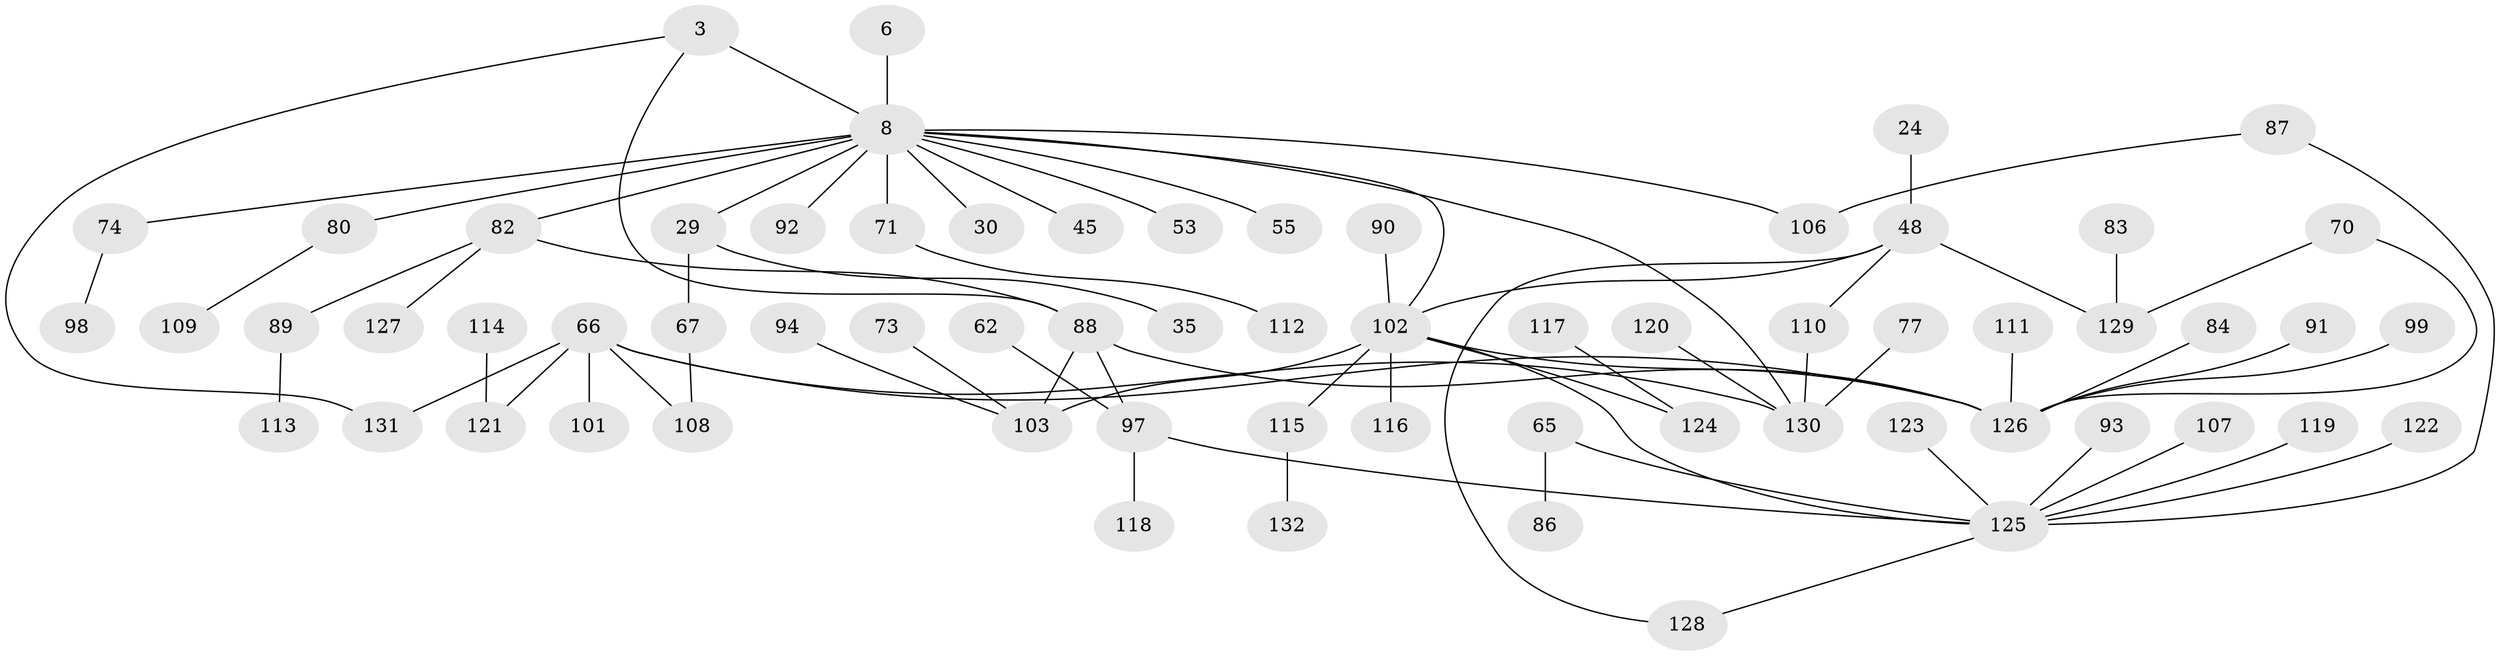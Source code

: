 // original degree distribution, {7: 0.022727272727272728, 2: 0.3181818181818182, 4: 0.06818181818181818, 8: 0.007575757575757576, 10: 0.007575757575757576, 1: 0.4015151515151515, 6: 0.022727272727272728, 3: 0.12121212121212122, 5: 0.030303030303030304}
// Generated by graph-tools (version 1.1) at 2025/42/03/09/25 04:42:04]
// undirected, 66 vertices, 76 edges
graph export_dot {
graph [start="1"]
  node [color=gray90,style=filled];
  3 [super="+2"];
  6;
  8 [super="+1+4"];
  24;
  29 [super="+17"];
  30;
  35;
  45 [super="+40"];
  48 [super="+12+9"];
  53 [super="+19"];
  55;
  62;
  65;
  66 [super="+14+37"];
  67 [super="+33"];
  70;
  71 [super="+59+63"];
  73;
  74;
  77;
  80;
  82 [super="+39"];
  83;
  84;
  86;
  87;
  88 [super="+54+85"];
  89;
  90;
  91;
  92 [super="+50"];
  93;
  94;
  97 [super="+18+75+56"];
  98;
  99;
  101;
  102 [super="+42+68"];
  103 [super="+64"];
  106 [super="+16+60"];
  107;
  108;
  109;
  110;
  111;
  112;
  113;
  114;
  115;
  116;
  117;
  118;
  119;
  120;
  121 [super="+79"];
  122;
  123;
  124 [super="+34+95"];
  125 [super="+100"];
  126 [super="+51+76"];
  127;
  128 [super="+61"];
  129 [super="+96"];
  130 [super="+47+104"];
  131 [super="+105"];
  132;
  3 -- 8 [weight=2];
  3 -- 131;
  3 -- 88;
  6 -- 8;
  8 -- 29 [weight=2];
  8 -- 55;
  8 -- 74;
  8 -- 80;
  8 -- 30;
  8 -- 102 [weight=2];
  8 -- 71;
  8 -- 106;
  8 -- 53;
  8 -- 82;
  8 -- 45;
  8 -- 130;
  8 -- 92;
  24 -- 48;
  29 -- 35;
  29 -- 67;
  48 -- 128;
  48 -- 129 [weight=2];
  48 -- 110;
  48 -- 102;
  62 -- 97;
  65 -- 86;
  65 -- 125;
  66 -- 101;
  66 -- 126 [weight=2];
  66 -- 108;
  66 -- 121;
  66 -- 131;
  66 -- 130 [weight=2];
  67 -- 108;
  70 -- 129;
  70 -- 126;
  71 -- 112;
  73 -- 103;
  74 -- 98;
  77 -- 130;
  80 -- 109;
  82 -- 89;
  82 -- 88;
  82 -- 127;
  83 -- 129;
  84 -- 126;
  87 -- 125;
  87 -- 106;
  88 -- 97;
  88 -- 126;
  88 -- 103;
  89 -- 113;
  90 -- 102;
  91 -- 126;
  93 -- 125;
  94 -- 103;
  97 -- 118;
  97 -- 125;
  99 -- 126;
  102 -- 103 [weight=2];
  102 -- 116;
  102 -- 115;
  102 -- 126;
  102 -- 124;
  102 -- 125;
  107 -- 125;
  110 -- 130;
  111 -- 126;
  114 -- 121;
  115 -- 132;
  117 -- 124;
  119 -- 125;
  120 -- 130;
  122 -- 125;
  123 -- 125;
  125 -- 128;
}
